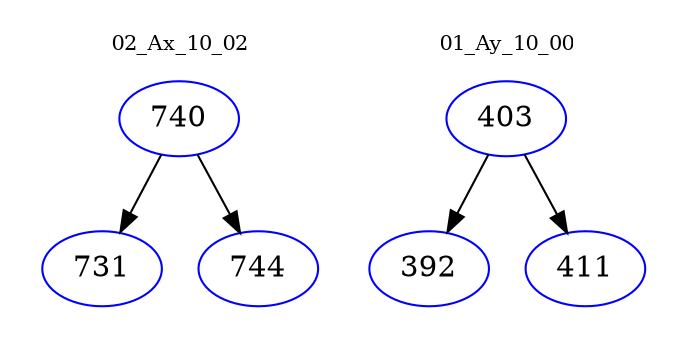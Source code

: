 digraph{
subgraph cluster_0 {
color = white
label = "02_Ax_10_02";
fontsize=10;
T0_740 [label="740", color="blue"]
T0_740 -> T0_731 [color="black"]
T0_731 [label="731", color="blue"]
T0_740 -> T0_744 [color="black"]
T0_744 [label="744", color="blue"]
}
subgraph cluster_1 {
color = white
label = "01_Ay_10_00";
fontsize=10;
T1_403 [label="403", color="blue"]
T1_403 -> T1_392 [color="black"]
T1_392 [label="392", color="blue"]
T1_403 -> T1_411 [color="black"]
T1_411 [label="411", color="blue"]
}
}
